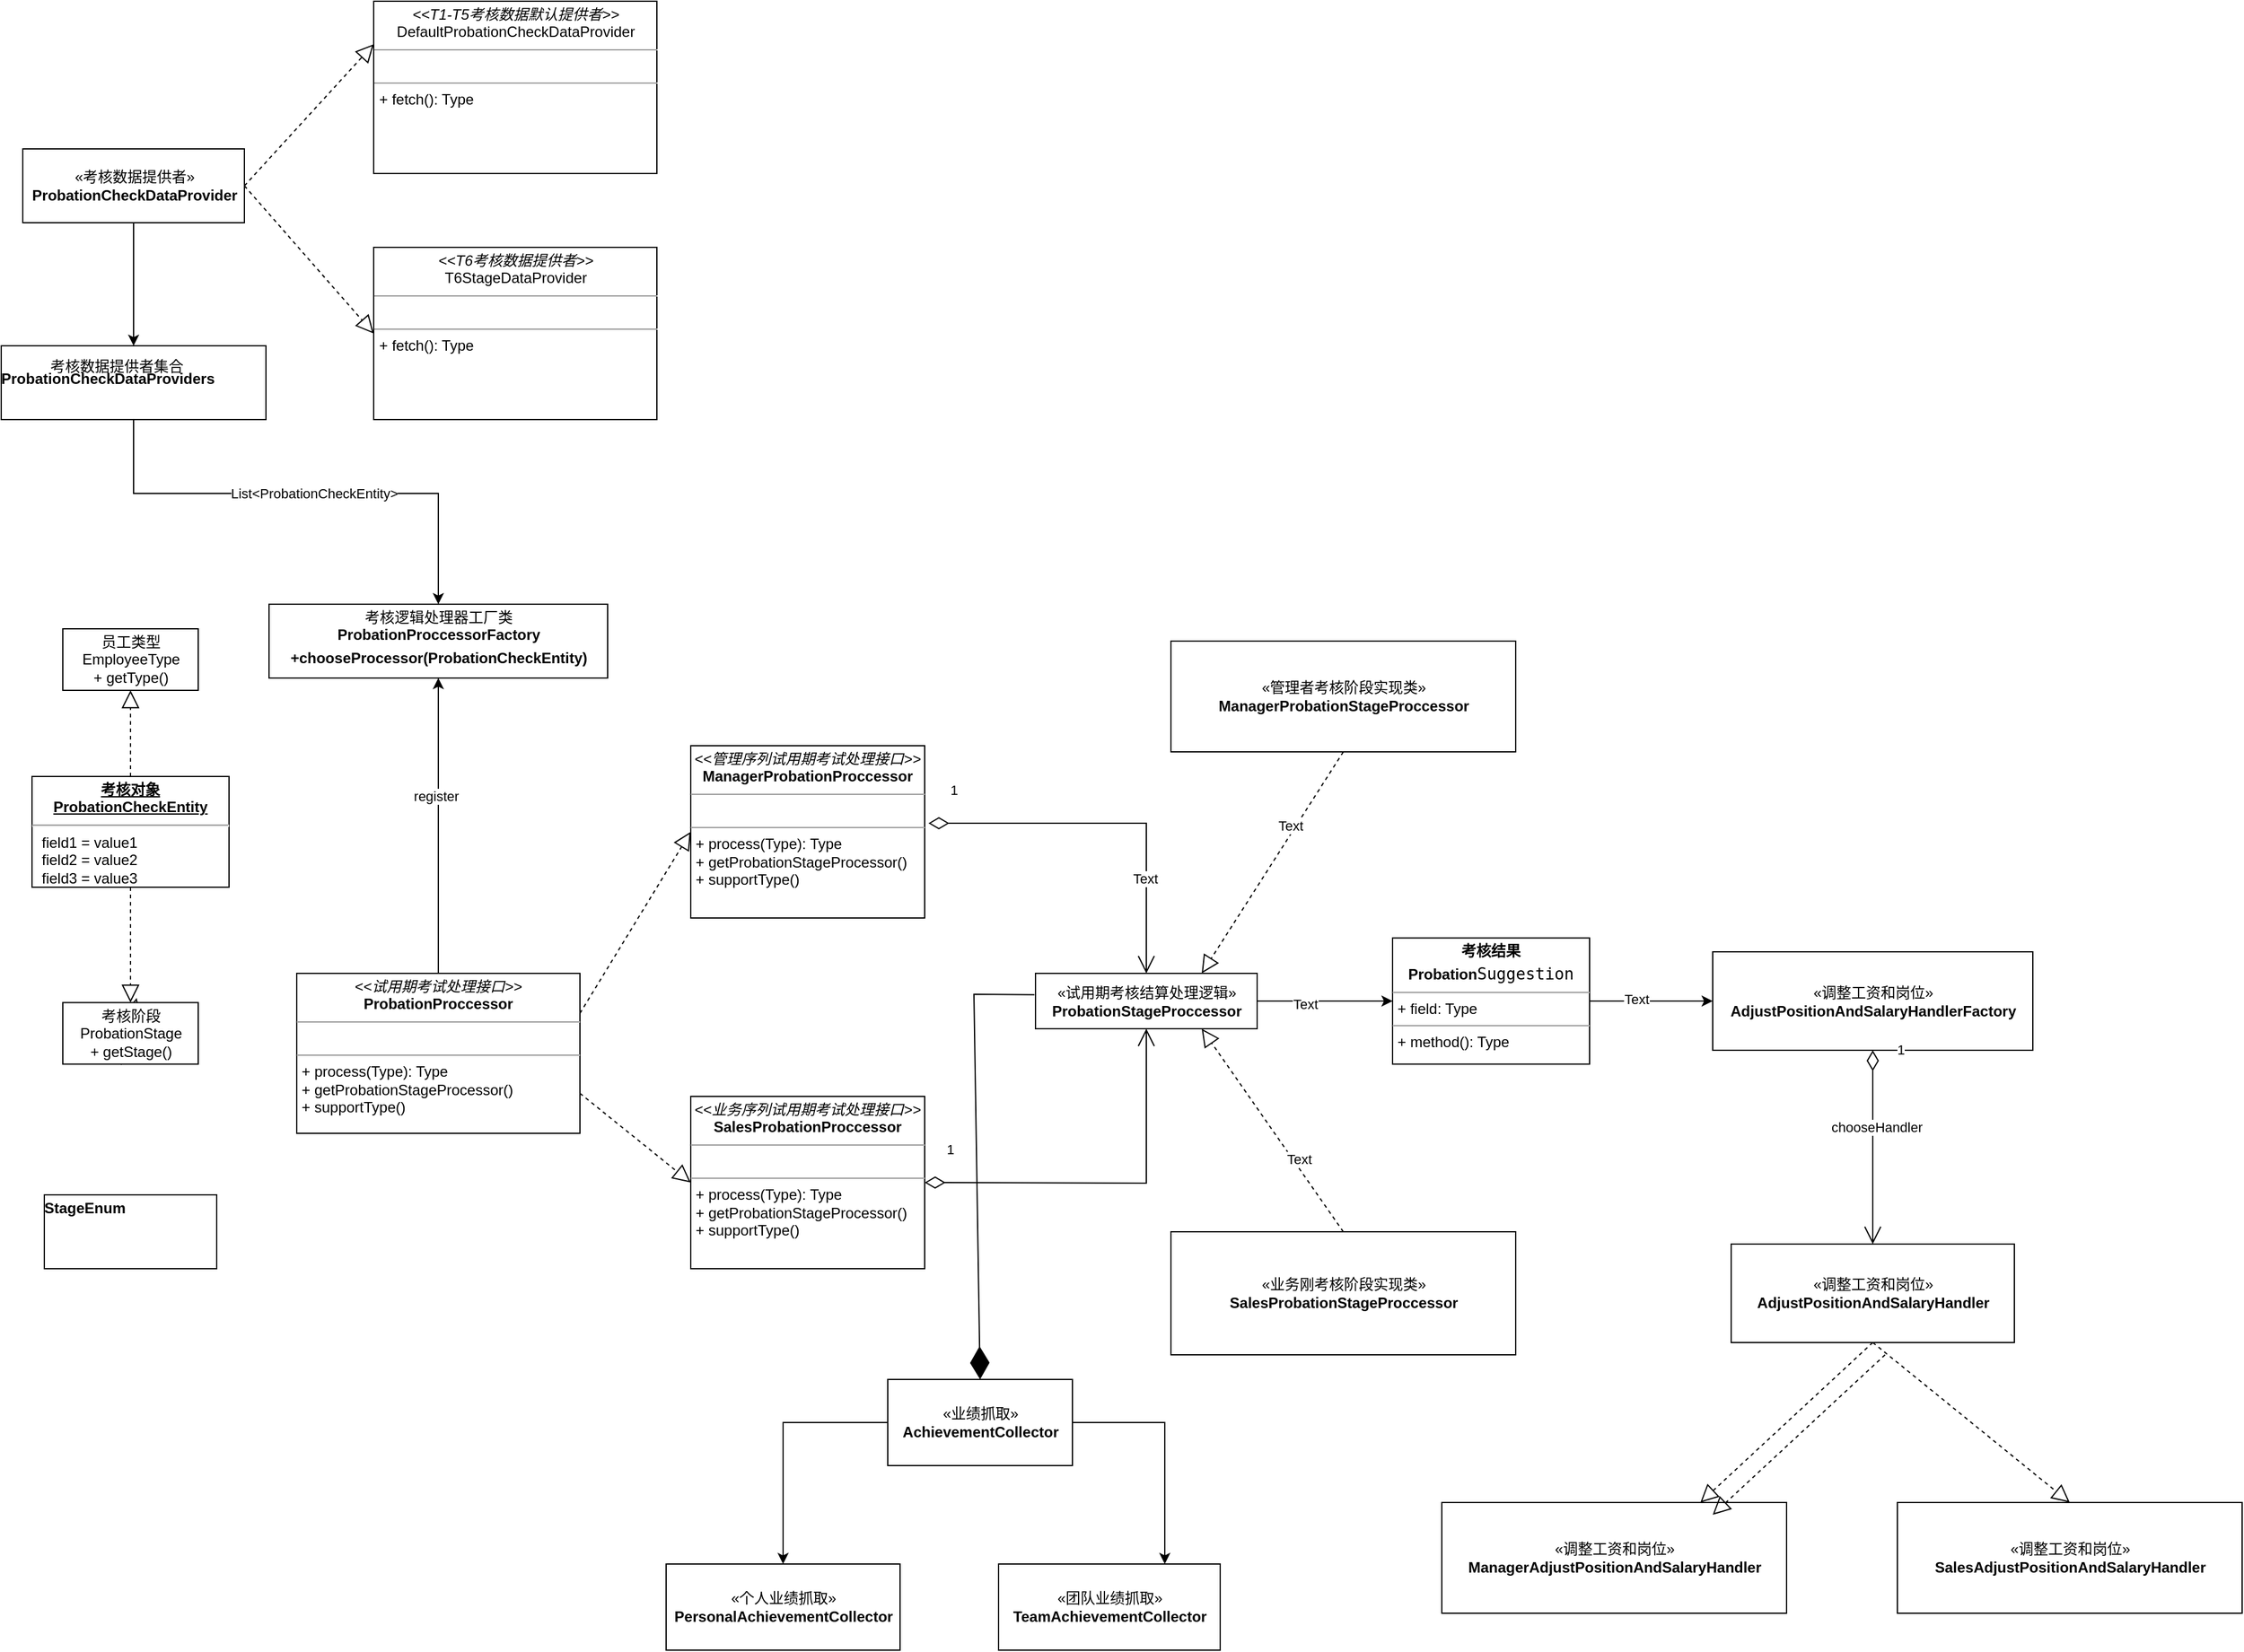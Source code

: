 <mxfile version="16.5.3" type="github">
  <diagram name="Page-1" id="c4acf3e9-155e-7222-9cf6-157b1a14988f">
    <mxGraphModel dx="2188" dy="2272" grid="1" gridSize="10" guides="1" tooltips="1" connect="1" arrows="1" fold="1" page="1" pageScale="1" pageWidth="850" pageHeight="1100" background="none" math="0" shadow="0">
      <root>
        <mxCell id="0" />
        <mxCell id="1" parent="0" />
        <mxCell id="evBoG5ZWrJdA5R31Dtoz-10" style="edgeStyle=orthogonalEdgeStyle;rounded=0;orthogonalLoop=1;jettySize=auto;html=1;entryX=0.5;entryY=1;entryDx=0;entryDy=0;" edge="1" parent="1" source="evBoG5ZWrJdA5R31Dtoz-2" target="evBoG5ZWrJdA5R31Dtoz-3">
          <mxGeometry relative="1" as="geometry">
            <mxPoint x="371.04" y="340" as="targetPoint" />
          </mxGeometry>
        </mxCell>
        <mxCell id="evBoG5ZWrJdA5R31Dtoz-12" value="register" style="edgeLabel;html=1;align=center;verticalAlign=middle;resizable=0;points=[];" vertex="1" connectable="0" parent="evBoG5ZWrJdA5R31Dtoz-10">
          <mxGeometry x="0.2" y="2" relative="1" as="geometry">
            <mxPoint as="offset" />
          </mxGeometry>
        </mxCell>
        <mxCell id="evBoG5ZWrJdA5R31Dtoz-2" value="&lt;p style=&quot;margin: 0px ; margin-top: 4px ; text-align: center&quot;&gt;&lt;i&gt;&amp;lt;&amp;lt;试用期考试处理接口&amp;gt;&amp;gt;&lt;/i&gt;&lt;br&gt;&lt;b&gt;ProbationProccessor&lt;/b&gt;&lt;br&gt;&lt;/p&gt;&lt;hr size=&quot;1&quot;&gt;&lt;p style=&quot;margin: 0px ; margin-left: 4px&quot;&gt;&lt;br&gt;&lt;/p&gt;&lt;hr size=&quot;1&quot;&gt;&lt;p style=&quot;margin: 0px ; margin-left: 4px&quot;&gt;+ process(Type): Type&lt;br&gt;&lt;/p&gt;&lt;p style=&quot;margin: 0px ; margin-left: 4px&quot;&gt;+ getProbationStageProcessor()&lt;br&gt;&lt;/p&gt;&lt;p style=&quot;margin: 0px ; margin-left: 4px&quot;&gt;+ supportType()&lt;/p&gt;" style="verticalAlign=top;align=left;overflow=fill;fontSize=12;fontFamily=Helvetica;html=1;" vertex="1" parent="1">
          <mxGeometry x="250" y="530" width="230" height="130" as="geometry" />
        </mxCell>
        <mxCell id="evBoG5ZWrJdA5R31Dtoz-3" value="&lt;p style=&quot;margin: 0px ; margin-top: 4px ; text-align: center&quot;&gt;考核逻辑处理器工厂类&lt;br&gt;&lt;b&gt;ProbationProccessorFactory&lt;/b&gt;&lt;/p&gt;&lt;p style=&quot;margin: 0px ; margin-top: 4px ; text-align: center&quot;&gt;&lt;b&gt;+chooseProcessor(ProbationCheckEntity)&lt;/b&gt;&lt;/p&gt;&lt;p style=&quot;margin: 0px ; margin-top: 4px ; text-align: center&quot;&gt;&lt;b&gt;&lt;br&gt;&lt;/b&gt;&lt;/p&gt;" style="verticalAlign=top;align=left;overflow=fill;fontSize=12;fontFamily=Helvetica;html=1;" vertex="1" parent="1">
          <mxGeometry x="227.5" y="230" width="275" height="60" as="geometry" />
        </mxCell>
        <mxCell id="evBoG5ZWrJdA5R31Dtoz-4" value="&lt;p style=&quot;margin: 0px ; margin-top: 4px ; text-align: center ; text-decoration: underline&quot;&gt;&lt;b&gt;考核对象&lt;/b&gt;&lt;/p&gt;&lt;div style=&quot;text-align: center&quot;&gt;&lt;span&gt;&lt;b&gt;&lt;u&gt;ProbationCheckEntity&lt;/u&gt;&lt;/b&gt;&lt;/span&gt;&lt;/div&gt;&lt;hr&gt;&lt;p style=&quot;margin: 0px ; margin-left: 8px&quot;&gt;field1 = value1&lt;br&gt;field2 = value2&lt;br&gt;field3 = value3&lt;/p&gt;" style="verticalAlign=top;align=left;overflow=fill;fontSize=12;fontFamily=Helvetica;html=1;" vertex="1" parent="1">
          <mxGeometry x="35" y="370" width="160" height="90" as="geometry" />
        </mxCell>
        <mxCell id="evBoG5ZWrJdA5R31Dtoz-6" value="" style="endArrow=block;dashed=1;endFill=0;endSize=12;html=1;rounded=0;exitX=0.431;exitY=1.011;exitDx=0;exitDy=0;exitPerimeter=0;entryX=0.5;entryY=0;entryDx=0;entryDy=0;startArrow=none;" edge="1" parent="1" source="evBoG5ZWrJdA5R31Dtoz-13">
          <mxGeometry width="160" relative="1" as="geometry">
            <mxPoint x="20" y="510" as="sourcePoint" />
            <mxPoint x="120" y="550" as="targetPoint" />
          </mxGeometry>
        </mxCell>
        <mxCell id="evBoG5ZWrJdA5R31Dtoz-7" value="&lt;p style=&quot;margin: 0px ; margin-top: 4px ; text-align: center&quot;&gt;&lt;i&gt;&amp;lt;&amp;lt;管理序列试用期考试处理接口&amp;gt;&amp;gt;&lt;/i&gt;&lt;br&gt;&lt;b&gt;ManagerProbationProccessor&lt;/b&gt;&lt;br&gt;&lt;/p&gt;&lt;hr size=&quot;1&quot;&gt;&lt;p style=&quot;margin: 0px ; margin-left: 4px&quot;&gt;&lt;br&gt;&lt;/p&gt;&lt;hr size=&quot;1&quot;&gt;&lt;p style=&quot;margin: 0px 0px 0px 4px&quot;&gt;+ process(Type): Type&lt;br&gt;&lt;/p&gt;&lt;p style=&quot;margin: 0px 0px 0px 4px&quot;&gt;+ getProbationStageProcessor()&lt;br&gt;&lt;/p&gt;&lt;p style=&quot;margin: 0px 0px 0px 4px&quot;&gt;+ supportType()&lt;/p&gt;" style="verticalAlign=top;align=left;overflow=fill;fontSize=12;fontFamily=Helvetica;html=1;" vertex="1" parent="1">
          <mxGeometry x="570" y="345" width="190" height="140" as="geometry" />
        </mxCell>
        <mxCell id="evBoG5ZWrJdA5R31Dtoz-8" value="&lt;p style=&quot;margin: 0px ; margin-top: 4px ; text-align: center&quot;&gt;&lt;i&gt;&amp;lt;&amp;lt;业务序列试用期考试处理接口&amp;gt;&amp;gt;&lt;/i&gt;&lt;br&gt;&lt;b&gt;SalesProbationProccessor&lt;/b&gt;&lt;br&gt;&lt;/p&gt;&lt;hr size=&quot;1&quot;&gt;&lt;p style=&quot;margin: 0px ; margin-left: 4px&quot;&gt;&lt;br&gt;&lt;/p&gt;&lt;hr size=&quot;1&quot;&gt;&lt;p style=&quot;margin: 0px 0px 0px 4px&quot;&gt;+ process(Type): Type&lt;br&gt;&lt;/p&gt;&lt;p style=&quot;margin: 0px 0px 0px 4px&quot;&gt;+ getProbationStageProcessor()&lt;br&gt;&lt;/p&gt;&lt;p style=&quot;margin: 0px 0px 0px 4px&quot;&gt;+ supportType()&lt;/p&gt;" style="verticalAlign=top;align=left;overflow=fill;fontSize=12;fontFamily=Helvetica;html=1;" vertex="1" parent="1">
          <mxGeometry x="570" y="630" width="190" height="140" as="geometry" />
        </mxCell>
        <mxCell id="evBoG5ZWrJdA5R31Dtoz-15" value="" style="endArrow=block;dashed=1;endFill=0;endSize=12;html=1;rounded=0;entryX=0;entryY=0.5;entryDx=0;entryDy=0;exitX=1;exitY=0.25;exitDx=0;exitDy=0;" edge="1" parent="1" source="evBoG5ZWrJdA5R31Dtoz-2" target="evBoG5ZWrJdA5R31Dtoz-7">
          <mxGeometry width="160" relative="1" as="geometry">
            <mxPoint x="340" y="530" as="sourcePoint" />
            <mxPoint x="500" y="530" as="targetPoint" />
          </mxGeometry>
        </mxCell>
        <mxCell id="evBoG5ZWrJdA5R31Dtoz-16" value="" style="endArrow=block;dashed=1;endFill=0;endSize=12;html=1;rounded=0;entryX=0;entryY=0.5;entryDx=0;entryDy=0;exitX=1;exitY=0.75;exitDx=0;exitDy=0;" edge="1" parent="1" source="evBoG5ZWrJdA5R31Dtoz-2" target="evBoG5ZWrJdA5R31Dtoz-8">
          <mxGeometry width="160" relative="1" as="geometry">
            <mxPoint x="475" y="575" as="sourcePoint" />
            <mxPoint x="570" y="425" as="targetPoint" />
          </mxGeometry>
        </mxCell>
        <mxCell id="evBoG5ZWrJdA5R31Dtoz-23" style="edgeStyle=orthogonalEdgeStyle;rounded=0;orthogonalLoop=1;jettySize=auto;html=1;entryX=0;entryY=0.5;entryDx=0;entryDy=0;" edge="1" parent="1" source="evBoG5ZWrJdA5R31Dtoz-17" target="evBoG5ZWrJdA5R31Dtoz-22">
          <mxGeometry relative="1" as="geometry" />
        </mxCell>
        <mxCell id="evBoG5ZWrJdA5R31Dtoz-27" value="Text" style="edgeLabel;html=1;align=center;verticalAlign=middle;resizable=0;points=[];fontColor=#000000;" vertex="1" connectable="0" parent="evBoG5ZWrJdA5R31Dtoz-23">
          <mxGeometry x="-0.291" y="-1" relative="1" as="geometry">
            <mxPoint y="1" as="offset" />
          </mxGeometry>
        </mxCell>
        <mxCell id="evBoG5ZWrJdA5R31Dtoz-17" value="«试用期考核结算处理逻辑»&lt;br&gt;&lt;b&gt;ProbationStageProccessor&lt;/b&gt;" style="html=1;" vertex="1" parent="1">
          <mxGeometry x="850" y="530" width="180" height="45" as="geometry" />
        </mxCell>
        <mxCell id="evBoG5ZWrJdA5R31Dtoz-19" value="1" style="endArrow=open;html=1;endSize=12;startArrow=diamondThin;startSize=14;startFill=0;edgeStyle=orthogonalEdgeStyle;align=left;verticalAlign=bottom;rounded=0;exitX=1.016;exitY=0.45;exitDx=0;exitDy=0;exitPerimeter=0;entryX=0.5;entryY=0;entryDx=0;entryDy=0;" edge="1" parent="1" source="evBoG5ZWrJdA5R31Dtoz-7" target="evBoG5ZWrJdA5R31Dtoz-17">
          <mxGeometry x="-0.894" y="18" relative="1" as="geometry">
            <mxPoint x="960" y="480" as="sourcePoint" />
            <mxPoint x="960" y="290" as="targetPoint" />
            <mxPoint as="offset" />
          </mxGeometry>
        </mxCell>
        <mxCell id="evBoG5ZWrJdA5R31Dtoz-50" value="Text" style="edgeLabel;html=1;align=center;verticalAlign=middle;resizable=0;points=[];fontColor=#000000;" vertex="1" connectable="0" parent="evBoG5ZWrJdA5R31Dtoz-19">
          <mxGeometry x="0.485" y="-1" relative="1" as="geometry">
            <mxPoint as="offset" />
          </mxGeometry>
        </mxCell>
        <mxCell id="evBoG5ZWrJdA5R31Dtoz-21" value="1" style="endArrow=open;html=1;endSize=12;startArrow=diamondThin;startSize=14;startFill=0;edgeStyle=orthogonalEdgeStyle;align=left;verticalAlign=bottom;rounded=0;exitX=1.016;exitY=0.45;exitDx=0;exitDy=0;exitPerimeter=0;entryX=0.5;entryY=1;entryDx=0;entryDy=0;" edge="1" parent="1" target="evBoG5ZWrJdA5R31Dtoz-17">
          <mxGeometry x="-0.894" y="18" relative="1" as="geometry">
            <mxPoint x="760" y="700" as="sourcePoint" />
            <mxPoint x="956.96" y="822" as="targetPoint" />
            <mxPoint as="offset" />
          </mxGeometry>
        </mxCell>
        <mxCell id="evBoG5ZWrJdA5R31Dtoz-25" style="edgeStyle=orthogonalEdgeStyle;rounded=0;orthogonalLoop=1;jettySize=auto;html=1;entryX=0;entryY=0.5;entryDx=0;entryDy=0;" edge="1" parent="1" source="evBoG5ZWrJdA5R31Dtoz-22" target="evBoG5ZWrJdA5R31Dtoz-32">
          <mxGeometry relative="1" as="geometry" />
        </mxCell>
        <mxCell id="evBoG5ZWrJdA5R31Dtoz-26" value="Text" style="edgeLabel;html=1;align=center;verticalAlign=middle;resizable=0;points=[];" vertex="1" connectable="0" parent="evBoG5ZWrJdA5R31Dtoz-25">
          <mxGeometry x="-0.252" y="2" relative="1" as="geometry">
            <mxPoint as="offset" />
          </mxGeometry>
        </mxCell>
        <mxCell id="evBoG5ZWrJdA5R31Dtoz-22" value="&lt;p style=&quot;margin: 0px ; margin-top: 4px ; text-align: center&quot;&gt;&lt;b&gt;考核结果&lt;/b&gt;&lt;/p&gt;&lt;p style=&quot;margin: 0px ; margin-top: 4px ; text-align: center&quot;&gt;&lt;b&gt;Probation&lt;/b&gt;&lt;span style=&quot;font-family: &amp;#34;jetbrains mono&amp;#34; , monospace ; font-size: 9.8pt ; text-align: left&quot;&gt;Suggestion&lt;/span&gt;&lt;/p&gt;&lt;hr size=&quot;1&quot;&gt;&lt;p style=&quot;margin: 0px ; margin-left: 4px&quot;&gt;+ field: Type&lt;/p&gt;&lt;hr size=&quot;1&quot;&gt;&lt;p style=&quot;margin: 0px ; margin-left: 4px&quot;&gt;+ method(): Type&lt;/p&gt;" style="verticalAlign=top;align=left;overflow=fill;fontSize=12;fontFamily=Helvetica;html=1;strokeColor=#000000;" vertex="1" parent="1">
          <mxGeometry x="1140" y="501.25" width="160" height="102.5" as="geometry" />
        </mxCell>
        <mxCell id="evBoG5ZWrJdA5R31Dtoz-24" value="«调整工资和岗位»&lt;br&gt;&lt;b&gt;AdjustPositionAndSalaryHandler&lt;br&gt;&lt;/b&gt;" style="html=1;" vertex="1" parent="1">
          <mxGeometry x="1415" y="750" width="230" height="80" as="geometry" />
        </mxCell>
        <mxCell id="evBoG5ZWrJdA5R31Dtoz-28" value="«调整工资和岗位»&lt;br&gt;&lt;b&gt;ManagerAdjustPositionAndSalaryHandler&lt;br&gt;&lt;/b&gt;" style="html=1;" vertex="1" parent="1">
          <mxGeometry x="1180" y="960" width="280" height="90" as="geometry" />
        </mxCell>
        <mxCell id="evBoG5ZWrJdA5R31Dtoz-29" value="«调整工资和岗位»&lt;br&gt;&lt;b&gt;SalesAdjustPositionAndSalaryHandler&lt;br&gt;&lt;/b&gt;" style="html=1;" vertex="1" parent="1">
          <mxGeometry x="1550" y="960" width="280" height="90" as="geometry" />
        </mxCell>
        <mxCell id="evBoG5ZWrJdA5R31Dtoz-30" value="" style="endArrow=block;dashed=1;endFill=0;endSize=12;html=1;rounded=0;entryX=0.75;entryY=0;entryDx=0;entryDy=0;exitX=0.5;exitY=1;exitDx=0;exitDy=0;" edge="1" parent="1" source="evBoG5ZWrJdA5R31Dtoz-24" target="evBoG5ZWrJdA5R31Dtoz-28">
          <mxGeometry width="160" relative="1" as="geometry">
            <mxPoint x="1220" y="757.5" as="sourcePoint" />
            <mxPoint x="1310" y="830" as="targetPoint" />
          </mxGeometry>
        </mxCell>
        <mxCell id="evBoG5ZWrJdA5R31Dtoz-31" value="" style="endArrow=block;dashed=1;endFill=0;endSize=12;html=1;rounded=0;entryX=0.5;entryY=0;entryDx=0;entryDy=0;exitX=0.5;exitY=1;exitDx=0;exitDy=0;" edge="1" parent="1" source="evBoG5ZWrJdA5R31Dtoz-24" target="evBoG5ZWrJdA5R31Dtoz-29">
          <mxGeometry width="160" relative="1" as="geometry">
            <mxPoint x="1230" y="767.5" as="sourcePoint" />
            <mxPoint x="1090" y="840" as="targetPoint" />
          </mxGeometry>
        </mxCell>
        <mxCell id="evBoG5ZWrJdA5R31Dtoz-32" value="«调整工资和岗位»&lt;br&gt;&lt;b&gt;AdjustPositionAndSalaryHandlerFactory&lt;br&gt;&lt;/b&gt;" style="html=1;" vertex="1" parent="1">
          <mxGeometry x="1400" y="512.5" width="260" height="80" as="geometry" />
        </mxCell>
        <mxCell id="evBoG5ZWrJdA5R31Dtoz-33" value="1" style="endArrow=open;html=1;endSize=12;startArrow=diamondThin;startSize=14;startFill=0;edgeStyle=orthogonalEdgeStyle;align=left;verticalAlign=bottom;rounded=0;exitX=0.5;exitY=1;exitDx=0;exitDy=0;" edge="1" parent="1" source="evBoG5ZWrJdA5R31Dtoz-32" target="evBoG5ZWrJdA5R31Dtoz-24">
          <mxGeometry x="-0.894" y="18" relative="1" as="geometry">
            <mxPoint x="1520" y="600" as="sourcePoint" />
            <mxPoint x="1706.96" y="722" as="targetPoint" />
            <mxPoint as="offset" />
          </mxGeometry>
        </mxCell>
        <mxCell id="evBoG5ZWrJdA5R31Dtoz-34" value="chooseHandler" style="edgeLabel;html=1;align=center;verticalAlign=middle;resizable=0;points=[];fontColor=#000000;" vertex="1" connectable="0" parent="evBoG5ZWrJdA5R31Dtoz-33">
          <mxGeometry x="-0.216" y="3" relative="1" as="geometry">
            <mxPoint y="1" as="offset" />
          </mxGeometry>
        </mxCell>
        <mxCell id="evBoG5ZWrJdA5R31Dtoz-42" value="" style="edgeStyle=orthogonalEdgeStyle;rounded=0;orthogonalLoop=1;jettySize=auto;html=1;fontColor=#000000;" edge="1" parent="1" source="evBoG5ZWrJdA5R31Dtoz-35" target="evBoG5ZWrJdA5R31Dtoz-41">
          <mxGeometry relative="1" as="geometry" />
        </mxCell>
        <mxCell id="evBoG5ZWrJdA5R31Dtoz-35" value="«考核数据提供者»&lt;br&gt;&lt;b&gt;ProbationCheckDataProvider&lt;/b&gt;" style="html=1;labelBackgroundColor=none;fontColor=#000000;strokeColor=#000000;" vertex="1" parent="1">
          <mxGeometry x="27.5" y="-140" width="180" height="60" as="geometry" />
        </mxCell>
        <mxCell id="evBoG5ZWrJdA5R31Dtoz-37" value="&lt;p style=&quot;margin: 0px ; margin-top: 4px ; text-align: center&quot;&gt;&lt;i&gt;&amp;lt;&amp;lt;T1-T5考核数据默认提供者&amp;gt;&amp;gt;&lt;/i&gt;&lt;br&gt;DefaultProbationCheckDataProvider&lt;/p&gt;&lt;hr size=&quot;1&quot;&gt;&lt;p style=&quot;margin: 0px ; margin-left: 4px&quot;&gt;&lt;br&gt;&lt;/p&gt;&lt;hr size=&quot;1&quot;&gt;&lt;p style=&quot;margin: 0px ; margin-left: 4px&quot;&gt;+ fetch(): Type&lt;br&gt;&lt;/p&gt;" style="verticalAlign=top;align=left;overflow=fill;fontSize=12;fontFamily=Helvetica;html=1;" vertex="1" parent="1">
          <mxGeometry x="312.5" y="-260" width="230" height="140" as="geometry" />
        </mxCell>
        <mxCell id="evBoG5ZWrJdA5R31Dtoz-38" value="" style="endArrow=block;dashed=1;endFill=0;endSize=12;html=1;rounded=0;entryX=0;entryY=0.25;entryDx=0;entryDy=0;exitX=1;exitY=0.5;exitDx=0;exitDy=0;" edge="1" parent="1" source="evBoG5ZWrJdA5R31Dtoz-35" target="evBoG5ZWrJdA5R31Dtoz-37">
          <mxGeometry width="160" relative="1" as="geometry">
            <mxPoint x="272.5" y="-150" as="sourcePoint" />
            <mxPoint x="362.5" y="-77.5" as="targetPoint" />
          </mxGeometry>
        </mxCell>
        <mxCell id="evBoG5ZWrJdA5R31Dtoz-39" value="&lt;p style=&quot;margin: 0px ; margin-top: 4px ; text-align: center&quot;&gt;&lt;i&gt;&amp;lt;&amp;lt;T6考核数据提供者&amp;gt;&amp;gt;&lt;/i&gt;&lt;br&gt;T6StageDataProvider&lt;/p&gt;&lt;hr size=&quot;1&quot;&gt;&lt;p style=&quot;margin: 0px ; margin-left: 4px&quot;&gt;&lt;br&gt;&lt;/p&gt;&lt;hr size=&quot;1&quot;&gt;&lt;p style=&quot;margin: 0px ; margin-left: 4px&quot;&gt;+ fetch(): Type&lt;br&gt;&lt;/p&gt;" style="verticalAlign=top;align=left;overflow=fill;fontSize=12;fontFamily=Helvetica;html=1;" vertex="1" parent="1">
          <mxGeometry x="312.5" y="-60" width="230" height="140" as="geometry" />
        </mxCell>
        <mxCell id="evBoG5ZWrJdA5R31Dtoz-40" value="" style="endArrow=block;dashed=1;endFill=0;endSize=12;html=1;rounded=0;entryX=0;entryY=0.5;entryDx=0;entryDy=0;exitX=1;exitY=0.5;exitDx=0;exitDy=0;" edge="1" parent="1" source="evBoG5ZWrJdA5R31Dtoz-35" target="evBoG5ZWrJdA5R31Dtoz-39">
          <mxGeometry width="160" relative="1" as="geometry">
            <mxPoint x="222.5" y="-125" as="sourcePoint" />
            <mxPoint x="322.5" y="-195" as="targetPoint" />
          </mxGeometry>
        </mxCell>
        <mxCell id="evBoG5ZWrJdA5R31Dtoz-43" style="edgeStyle=orthogonalEdgeStyle;rounded=0;orthogonalLoop=1;jettySize=auto;html=1;entryX=0.5;entryY=0;entryDx=0;entryDy=0;fontColor=#000000;" edge="1" parent="1" source="evBoG5ZWrJdA5R31Dtoz-41" target="evBoG5ZWrJdA5R31Dtoz-3">
          <mxGeometry relative="1" as="geometry">
            <Array as="points">
              <mxPoint x="118" y="140" />
              <mxPoint x="365" y="140" />
            </Array>
          </mxGeometry>
        </mxCell>
        <mxCell id="evBoG5ZWrJdA5R31Dtoz-44" value="List&amp;lt;ProbationCheckEntity&amp;gt;" style="edgeLabel;html=1;align=center;verticalAlign=middle;resizable=0;points=[];fontColor=#000000;" vertex="1" connectable="0" parent="evBoG5ZWrJdA5R31Dtoz-43">
          <mxGeometry x="0.039" relative="1" as="geometry">
            <mxPoint as="offset" />
          </mxGeometry>
        </mxCell>
        <mxCell id="evBoG5ZWrJdA5R31Dtoz-41" value="&lt;p style=&quot;margin: 0px ; margin-top: 4px ; text-align: center&quot;&gt;&lt;/p&gt;&lt;div style=&quot;height: 2px&quot;&gt;&lt;/div&gt;&lt;div style=&quot;height: 2px&quot;&gt;&lt;br&gt;&lt;/div&gt;&lt;div style=&quot;height: 2px&quot;&gt;&lt;br&gt;&lt;/div&gt;&lt;div style=&quot;height: 2px&quot;&gt;&amp;nbsp; &amp;nbsp; &amp;nbsp; &amp;nbsp; &amp;nbsp; &amp;nbsp; 考核数据提供者集合&lt;/div&gt;&lt;div style=&quot;height: 2px&quot;&gt;&lt;br&gt;&lt;/div&gt;&lt;div style=&quot;height: 2px&quot;&gt;&amp;nbsp; &amp;nbsp; &amp;nbsp; &amp;nbsp; &amp;nbsp; &amp;nbsp; &amp;nbsp;&lt;/div&gt;&lt;div style=&quot;height: 2px&quot;&gt;&lt;br&gt;&lt;/div&gt;&lt;div style=&quot;height: 2px&quot;&gt;&amp;nbsp; &amp;nbsp;&lt;span style=&quot;white-space: pre&quot;&gt;	&lt;/span&gt;&lt;br&gt;&lt;/div&gt;&lt;b style=&quot;text-align: center&quot;&gt;ProbationCheckDataProviders&lt;/b&gt;" style="verticalAlign=top;align=left;overflow=fill;fontSize=12;fontFamily=Helvetica;html=1;labelBackgroundColor=none;fontColor=#000000;strokeColor=#000000;" vertex="1" parent="1">
          <mxGeometry x="10" y="20" width="215" height="60" as="geometry" />
        </mxCell>
        <mxCell id="evBoG5ZWrJdA5R31Dtoz-45" value="&lt;span style=&quot;text-align: left&quot;&gt;员工类型&lt;br&gt;EmployeeType&lt;br&gt;+ getType()&lt;br&gt;&lt;/span&gt;" style="html=1;" vertex="1" parent="1">
          <mxGeometry x="60" y="250" width="110" height="50" as="geometry" />
        </mxCell>
        <mxCell id="evBoG5ZWrJdA5R31Dtoz-46" value="" style="endArrow=block;dashed=1;endFill=0;endSize=12;html=1;rounded=0;entryX=0.5;entryY=1;entryDx=0;entryDy=0;exitX=0.5;exitY=0;exitDx=0;exitDy=0;" edge="1" parent="1" source="evBoG5ZWrJdA5R31Dtoz-4" target="evBoG5ZWrJdA5R31Dtoz-45">
          <mxGeometry width="160" relative="1" as="geometry">
            <mxPoint x="20.48" y="300" as="sourcePoint" />
            <mxPoint x="20" y="370" as="targetPoint" />
          </mxGeometry>
        </mxCell>
        <mxCell id="evBoG5ZWrJdA5R31Dtoz-13" value="&lt;span style=&quot;text-align: left&quot;&gt;考核阶段&lt;/span&gt;&lt;br style=&quot;text-align: left&quot;&gt;&lt;span style=&quot;text-align: left&quot;&gt;ProbationStage&lt;br&gt;+ getStage()&lt;br&gt;&lt;/span&gt;" style="html=1;" vertex="1" parent="1">
          <mxGeometry x="60" y="553.75" width="110" height="50" as="geometry" />
        </mxCell>
        <mxCell id="evBoG5ZWrJdA5R31Dtoz-49" value="" style="endArrow=block;dashed=1;endFill=0;endSize=12;html=1;rounded=0;entryX=0.5;entryY=0;entryDx=0;entryDy=0;exitX=0.5;exitY=1;exitDx=0;exitDy=0;" edge="1" parent="1" source="evBoG5ZWrJdA5R31Dtoz-4" target="evBoG5ZWrJdA5R31Dtoz-13">
          <mxGeometry width="160" relative="1" as="geometry">
            <mxPoint x="125" y="380" as="sourcePoint" />
            <mxPoint x="125" y="310" as="targetPoint" />
          </mxGeometry>
        </mxCell>
        <mxCell id="evBoG5ZWrJdA5R31Dtoz-51" value="&lt;p style=&quot;margin: 0px ; margin-top: 4px ; text-align: center&quot;&gt;&lt;/p&gt;&lt;div style=&quot;height: 2px&quot;&gt;&lt;b&gt;StageEnum&lt;/b&gt;&lt;/div&gt;" style="verticalAlign=top;align=left;overflow=fill;fontSize=12;fontFamily=Helvetica;html=1;labelBackgroundColor=none;fontColor=#000000;strokeColor=#000000;" vertex="1" parent="1">
          <mxGeometry x="45" y="710" width="140" height="60" as="geometry" />
        </mxCell>
        <mxCell id="evBoG5ZWrJdA5R31Dtoz-53" value="«管理者考核阶段实现类»&lt;br&gt;&lt;b&gt;Manager&lt;/b&gt;&lt;b&gt;ProbationStageProccessor&lt;/b&gt;&lt;b&gt;&lt;br&gt;&lt;/b&gt;" style="html=1;" vertex="1" parent="1">
          <mxGeometry x="960" y="260" width="280" height="90" as="geometry" />
        </mxCell>
        <mxCell id="evBoG5ZWrJdA5R31Dtoz-54" value="«业务刚考核阶段实现类»&lt;br&gt;&lt;b&gt;Sales&lt;/b&gt;&lt;b&gt;ProbationStageProccessor&lt;/b&gt;&lt;b&gt;&lt;br&gt;&lt;/b&gt;" style="html=1;" vertex="1" parent="1">
          <mxGeometry x="960" y="740" width="280" height="100" as="geometry" />
        </mxCell>
        <mxCell id="evBoG5ZWrJdA5R31Dtoz-55" value="" style="endArrow=block;dashed=1;endFill=0;endSize=12;html=1;rounded=0;fontColor=#000000;exitX=0.5;exitY=1;exitDx=0;exitDy=0;entryX=0.75;entryY=0;entryDx=0;entryDy=0;" edge="1" parent="1" source="evBoG5ZWrJdA5R31Dtoz-53" target="evBoG5ZWrJdA5R31Dtoz-17">
          <mxGeometry width="160" relative="1" as="geometry">
            <mxPoint x="910" y="580" as="sourcePoint" />
            <mxPoint x="1070" y="580" as="targetPoint" />
          </mxGeometry>
        </mxCell>
        <mxCell id="evBoG5ZWrJdA5R31Dtoz-57" value="Text" style="edgeLabel;html=1;align=center;verticalAlign=middle;resizable=0;points=[];fontColor=#000000;" vertex="1" connectable="0" parent="evBoG5ZWrJdA5R31Dtoz-55">
          <mxGeometry x="-0.309" y="-4" relative="1" as="geometry">
            <mxPoint as="offset" />
          </mxGeometry>
        </mxCell>
        <mxCell id="evBoG5ZWrJdA5R31Dtoz-58" value="" style="endArrow=block;dashed=1;endFill=0;endSize=12;html=1;rounded=0;fontColor=#000000;entryX=0.75;entryY=1;entryDx=0;entryDy=0;exitX=0.5;exitY=0;exitDx=0;exitDy=0;" edge="1" parent="1" source="evBoG5ZWrJdA5R31Dtoz-54" target="evBoG5ZWrJdA5R31Dtoz-17">
          <mxGeometry width="160" relative="1" as="geometry">
            <mxPoint x="1020" y="750" as="sourcePoint" />
            <mxPoint x="995" y="540" as="targetPoint" />
          </mxGeometry>
        </mxCell>
        <mxCell id="evBoG5ZWrJdA5R31Dtoz-59" value="Text" style="edgeLabel;html=1;align=center;verticalAlign=middle;resizable=0;points=[];fontColor=#000000;" vertex="1" connectable="0" parent="evBoG5ZWrJdA5R31Dtoz-58">
          <mxGeometry x="-0.309" y="-4" relative="1" as="geometry">
            <mxPoint as="offset" />
          </mxGeometry>
        </mxCell>
        <mxCell id="evBoG5ZWrJdA5R31Dtoz-67" style="edgeStyle=orthogonalEdgeStyle;rounded=0;orthogonalLoop=1;jettySize=auto;html=1;entryX=0.5;entryY=0;entryDx=0;entryDy=0;fontColor=#000000;exitX=0;exitY=0.5;exitDx=0;exitDy=0;" edge="1" parent="1" source="evBoG5ZWrJdA5R31Dtoz-61" target="evBoG5ZWrJdA5R31Dtoz-63">
          <mxGeometry relative="1" as="geometry" />
        </mxCell>
        <mxCell id="evBoG5ZWrJdA5R31Dtoz-68" style="edgeStyle=orthogonalEdgeStyle;rounded=0;orthogonalLoop=1;jettySize=auto;html=1;exitX=1;exitY=0.5;exitDx=0;exitDy=0;entryX=0.75;entryY=0;entryDx=0;entryDy=0;fontColor=#000000;" edge="1" parent="1" source="evBoG5ZWrJdA5R31Dtoz-61" target="evBoG5ZWrJdA5R31Dtoz-64">
          <mxGeometry relative="1" as="geometry" />
        </mxCell>
        <mxCell id="evBoG5ZWrJdA5R31Dtoz-61" value="«业绩抓取»&lt;br&gt;&lt;b&gt;AchievementCollector&lt;br&gt;&lt;/b&gt;" style="html=1;labelBackgroundColor=none;fontColor=#000000;strokeColor=#000000;" vertex="1" parent="1">
          <mxGeometry x="730" y="860" width="150" height="70" as="geometry" />
        </mxCell>
        <mxCell id="evBoG5ZWrJdA5R31Dtoz-63" value="«个人业绩抓取»&lt;br&gt;&lt;b&gt;PersonalAchievementCollector&lt;br&gt;&lt;/b&gt;" style="html=1;labelBackgroundColor=none;fontColor=#000000;strokeColor=#000000;" vertex="1" parent="1">
          <mxGeometry x="550" y="1010" width="190" height="70" as="geometry" />
        </mxCell>
        <mxCell id="evBoG5ZWrJdA5R31Dtoz-64" value="«团队业绩抓取»&lt;br&gt;&lt;b&gt;TeamAchievementCollector&lt;br&gt;&lt;/b&gt;" style="html=1;labelBackgroundColor=none;fontColor=#000000;strokeColor=#000000;" vertex="1" parent="1">
          <mxGeometry x="820" y="1010" width="180" height="70" as="geometry" />
        </mxCell>
        <mxCell id="evBoG5ZWrJdA5R31Dtoz-65" value="" style="endArrow=block;dashed=1;endFill=0;endSize=12;html=1;rounded=0;entryX=0.75;entryY=0;entryDx=0;entryDy=0;exitX=0.5;exitY=1;exitDx=0;exitDy=0;" edge="1" parent="1">
          <mxGeometry width="160" relative="1" as="geometry">
            <mxPoint x="1540" y="840" as="sourcePoint" />
            <mxPoint x="1400" y="970" as="targetPoint" />
          </mxGeometry>
        </mxCell>
        <mxCell id="evBoG5ZWrJdA5R31Dtoz-69" value="" style="endArrow=diamondThin;endFill=1;endSize=24;html=1;rounded=0;fontColor=#000000;entryX=0.5;entryY=0;entryDx=0;entryDy=0;exitX=-0.005;exitY=0.387;exitDx=0;exitDy=0;exitPerimeter=0;" edge="1" parent="1" source="evBoG5ZWrJdA5R31Dtoz-17" target="evBoG5ZWrJdA5R31Dtoz-61">
          <mxGeometry width="160" relative="1" as="geometry">
            <mxPoint x="940" y="570" as="sourcePoint" />
            <mxPoint x="990" y="800" as="targetPoint" />
            <Array as="points">
              <mxPoint x="800" y="547" />
            </Array>
          </mxGeometry>
        </mxCell>
      </root>
    </mxGraphModel>
  </diagram>
</mxfile>
